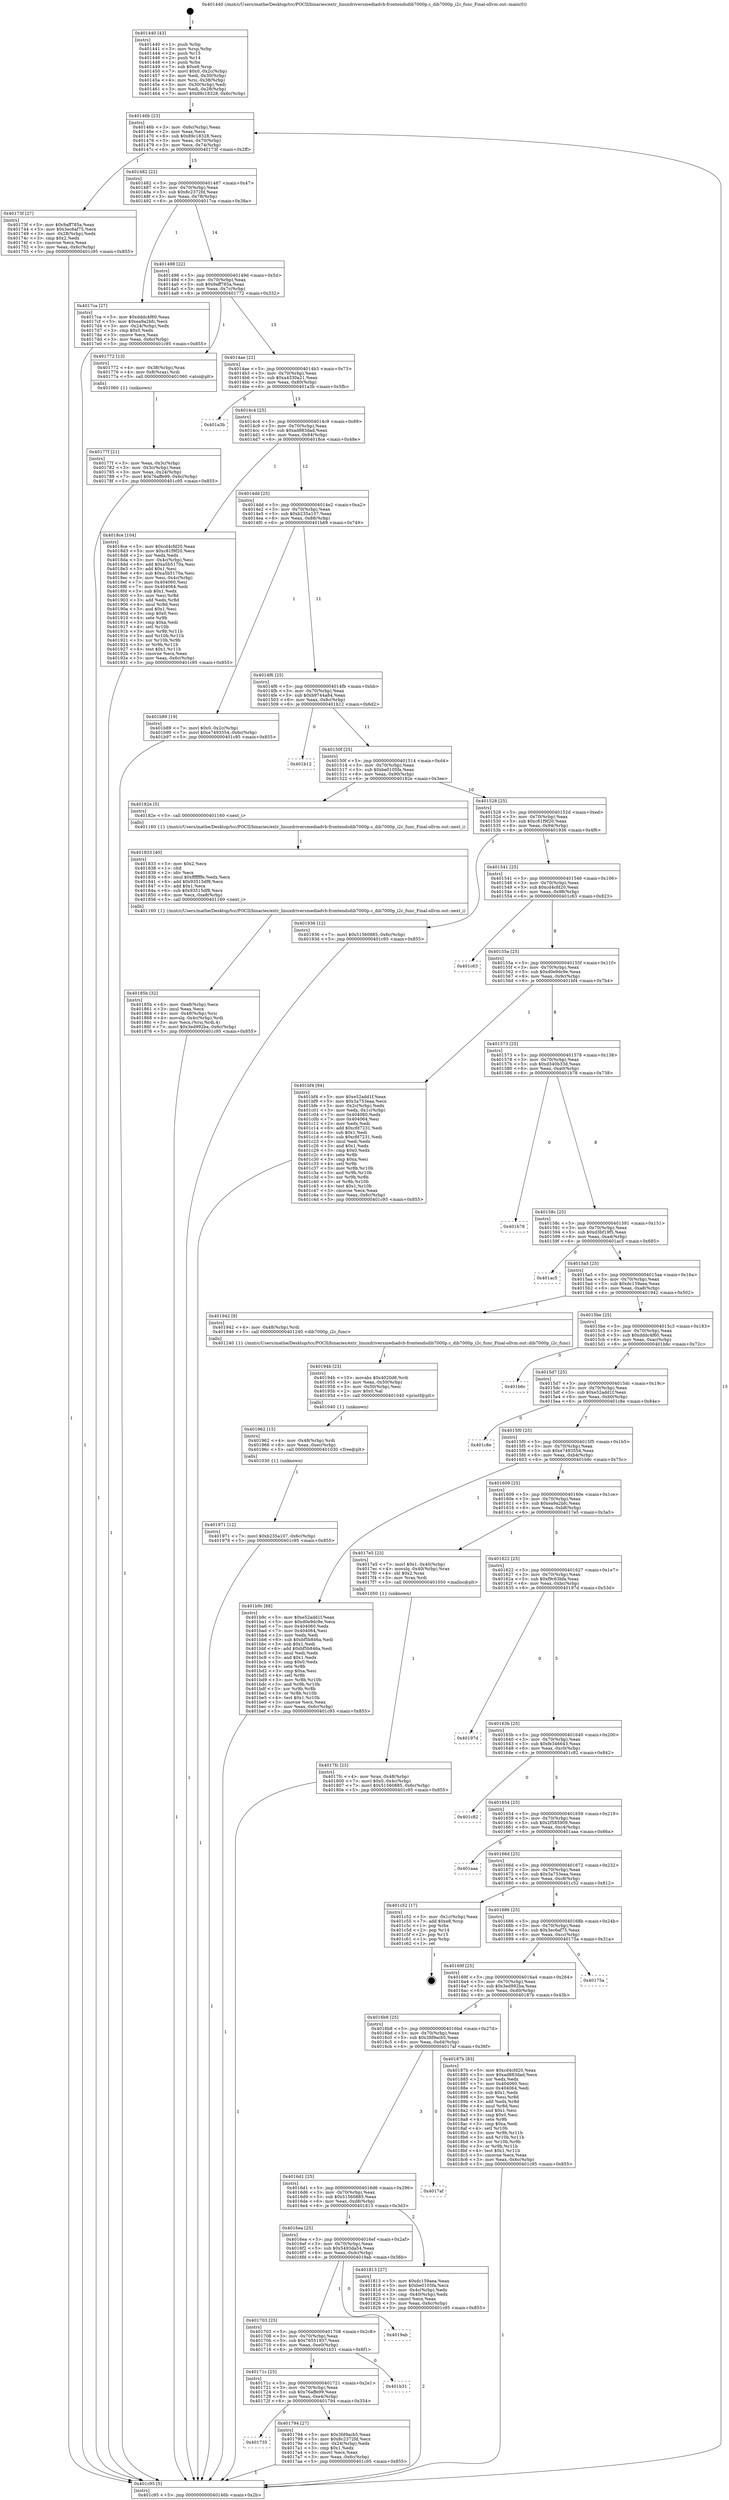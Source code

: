 digraph "0x401440" {
  label = "0x401440 (/mnt/c/Users/mathe/Desktop/tcc/POCII/binaries/extr_linuxdriversmediadvb-frontendsdib7000p.c_dib7000p_i2c_func_Final-ollvm.out::main(0))"
  labelloc = "t"
  node[shape=record]

  Entry [label="",width=0.3,height=0.3,shape=circle,fillcolor=black,style=filled]
  "0x40146b" [label="{
     0x40146b [23]\l
     | [instrs]\l
     &nbsp;&nbsp;0x40146b \<+3\>: mov -0x6c(%rbp),%eax\l
     &nbsp;&nbsp;0x40146e \<+2\>: mov %eax,%ecx\l
     &nbsp;&nbsp;0x401470 \<+6\>: sub $0x89c18328,%ecx\l
     &nbsp;&nbsp;0x401476 \<+3\>: mov %eax,-0x70(%rbp)\l
     &nbsp;&nbsp;0x401479 \<+3\>: mov %ecx,-0x74(%rbp)\l
     &nbsp;&nbsp;0x40147c \<+6\>: je 000000000040173f \<main+0x2ff\>\l
  }"]
  "0x40173f" [label="{
     0x40173f [27]\l
     | [instrs]\l
     &nbsp;&nbsp;0x40173f \<+5\>: mov $0x9aff785a,%eax\l
     &nbsp;&nbsp;0x401744 \<+5\>: mov $0x3ec6af75,%ecx\l
     &nbsp;&nbsp;0x401749 \<+3\>: mov -0x28(%rbp),%edx\l
     &nbsp;&nbsp;0x40174c \<+3\>: cmp $0x2,%edx\l
     &nbsp;&nbsp;0x40174f \<+3\>: cmovne %ecx,%eax\l
     &nbsp;&nbsp;0x401752 \<+3\>: mov %eax,-0x6c(%rbp)\l
     &nbsp;&nbsp;0x401755 \<+5\>: jmp 0000000000401c95 \<main+0x855\>\l
  }"]
  "0x401482" [label="{
     0x401482 [22]\l
     | [instrs]\l
     &nbsp;&nbsp;0x401482 \<+5\>: jmp 0000000000401487 \<main+0x47\>\l
     &nbsp;&nbsp;0x401487 \<+3\>: mov -0x70(%rbp),%eax\l
     &nbsp;&nbsp;0x40148a \<+5\>: sub $0x8c2372fd,%eax\l
     &nbsp;&nbsp;0x40148f \<+3\>: mov %eax,-0x78(%rbp)\l
     &nbsp;&nbsp;0x401492 \<+6\>: je 00000000004017ca \<main+0x38a\>\l
  }"]
  "0x401c95" [label="{
     0x401c95 [5]\l
     | [instrs]\l
     &nbsp;&nbsp;0x401c95 \<+5\>: jmp 000000000040146b \<main+0x2b\>\l
  }"]
  "0x401440" [label="{
     0x401440 [43]\l
     | [instrs]\l
     &nbsp;&nbsp;0x401440 \<+1\>: push %rbp\l
     &nbsp;&nbsp;0x401441 \<+3\>: mov %rsp,%rbp\l
     &nbsp;&nbsp;0x401444 \<+2\>: push %r15\l
     &nbsp;&nbsp;0x401446 \<+2\>: push %r14\l
     &nbsp;&nbsp;0x401448 \<+1\>: push %rbx\l
     &nbsp;&nbsp;0x401449 \<+7\>: sub $0xe8,%rsp\l
     &nbsp;&nbsp;0x401450 \<+7\>: movl $0x0,-0x2c(%rbp)\l
     &nbsp;&nbsp;0x401457 \<+3\>: mov %edi,-0x30(%rbp)\l
     &nbsp;&nbsp;0x40145a \<+4\>: mov %rsi,-0x38(%rbp)\l
     &nbsp;&nbsp;0x40145e \<+3\>: mov -0x30(%rbp),%edi\l
     &nbsp;&nbsp;0x401461 \<+3\>: mov %edi,-0x28(%rbp)\l
     &nbsp;&nbsp;0x401464 \<+7\>: movl $0x89c18328,-0x6c(%rbp)\l
  }"]
  Exit [label="",width=0.3,height=0.3,shape=circle,fillcolor=black,style=filled,peripheries=2]
  "0x4017ca" [label="{
     0x4017ca [27]\l
     | [instrs]\l
     &nbsp;&nbsp;0x4017ca \<+5\>: mov $0xdddc4f60,%eax\l
     &nbsp;&nbsp;0x4017cf \<+5\>: mov $0xea9a2bfc,%ecx\l
     &nbsp;&nbsp;0x4017d4 \<+3\>: mov -0x24(%rbp),%edx\l
     &nbsp;&nbsp;0x4017d7 \<+3\>: cmp $0x0,%edx\l
     &nbsp;&nbsp;0x4017da \<+3\>: cmove %ecx,%eax\l
     &nbsp;&nbsp;0x4017dd \<+3\>: mov %eax,-0x6c(%rbp)\l
     &nbsp;&nbsp;0x4017e0 \<+5\>: jmp 0000000000401c95 \<main+0x855\>\l
  }"]
  "0x401498" [label="{
     0x401498 [22]\l
     | [instrs]\l
     &nbsp;&nbsp;0x401498 \<+5\>: jmp 000000000040149d \<main+0x5d\>\l
     &nbsp;&nbsp;0x40149d \<+3\>: mov -0x70(%rbp),%eax\l
     &nbsp;&nbsp;0x4014a0 \<+5\>: sub $0x9aff785a,%eax\l
     &nbsp;&nbsp;0x4014a5 \<+3\>: mov %eax,-0x7c(%rbp)\l
     &nbsp;&nbsp;0x4014a8 \<+6\>: je 0000000000401772 \<main+0x332\>\l
  }"]
  "0x401971" [label="{
     0x401971 [12]\l
     | [instrs]\l
     &nbsp;&nbsp;0x401971 \<+7\>: movl $0xb235a107,-0x6c(%rbp)\l
     &nbsp;&nbsp;0x401978 \<+5\>: jmp 0000000000401c95 \<main+0x855\>\l
  }"]
  "0x401772" [label="{
     0x401772 [13]\l
     | [instrs]\l
     &nbsp;&nbsp;0x401772 \<+4\>: mov -0x38(%rbp),%rax\l
     &nbsp;&nbsp;0x401776 \<+4\>: mov 0x8(%rax),%rdi\l
     &nbsp;&nbsp;0x40177a \<+5\>: call 0000000000401060 \<atoi@plt\>\l
     | [calls]\l
     &nbsp;&nbsp;0x401060 \{1\} (unknown)\l
  }"]
  "0x4014ae" [label="{
     0x4014ae [22]\l
     | [instrs]\l
     &nbsp;&nbsp;0x4014ae \<+5\>: jmp 00000000004014b3 \<main+0x73\>\l
     &nbsp;&nbsp;0x4014b3 \<+3\>: mov -0x70(%rbp),%eax\l
     &nbsp;&nbsp;0x4014b6 \<+5\>: sub $0xa4330a21,%eax\l
     &nbsp;&nbsp;0x4014bb \<+3\>: mov %eax,-0x80(%rbp)\l
     &nbsp;&nbsp;0x4014be \<+6\>: je 0000000000401a3b \<main+0x5fb\>\l
  }"]
  "0x40177f" [label="{
     0x40177f [21]\l
     | [instrs]\l
     &nbsp;&nbsp;0x40177f \<+3\>: mov %eax,-0x3c(%rbp)\l
     &nbsp;&nbsp;0x401782 \<+3\>: mov -0x3c(%rbp),%eax\l
     &nbsp;&nbsp;0x401785 \<+3\>: mov %eax,-0x24(%rbp)\l
     &nbsp;&nbsp;0x401788 \<+7\>: movl $0x76affe99,-0x6c(%rbp)\l
     &nbsp;&nbsp;0x40178f \<+5\>: jmp 0000000000401c95 \<main+0x855\>\l
  }"]
  "0x401962" [label="{
     0x401962 [15]\l
     | [instrs]\l
     &nbsp;&nbsp;0x401962 \<+4\>: mov -0x48(%rbp),%rdi\l
     &nbsp;&nbsp;0x401966 \<+6\>: mov %eax,-0xec(%rbp)\l
     &nbsp;&nbsp;0x40196c \<+5\>: call 0000000000401030 \<free@plt\>\l
     | [calls]\l
     &nbsp;&nbsp;0x401030 \{1\} (unknown)\l
  }"]
  "0x401a3b" [label="{
     0x401a3b\l
  }", style=dashed]
  "0x4014c4" [label="{
     0x4014c4 [25]\l
     | [instrs]\l
     &nbsp;&nbsp;0x4014c4 \<+5\>: jmp 00000000004014c9 \<main+0x89\>\l
     &nbsp;&nbsp;0x4014c9 \<+3\>: mov -0x70(%rbp),%eax\l
     &nbsp;&nbsp;0x4014cc \<+5\>: sub $0xad883dad,%eax\l
     &nbsp;&nbsp;0x4014d1 \<+6\>: mov %eax,-0x84(%rbp)\l
     &nbsp;&nbsp;0x4014d7 \<+6\>: je 00000000004018ce \<main+0x48e\>\l
  }"]
  "0x40194b" [label="{
     0x40194b [23]\l
     | [instrs]\l
     &nbsp;&nbsp;0x40194b \<+10\>: movabs $0x4020d6,%rdi\l
     &nbsp;&nbsp;0x401955 \<+3\>: mov %eax,-0x50(%rbp)\l
     &nbsp;&nbsp;0x401958 \<+3\>: mov -0x50(%rbp),%esi\l
     &nbsp;&nbsp;0x40195b \<+2\>: mov $0x0,%al\l
     &nbsp;&nbsp;0x40195d \<+5\>: call 0000000000401040 \<printf@plt\>\l
     | [calls]\l
     &nbsp;&nbsp;0x401040 \{1\} (unknown)\l
  }"]
  "0x4018ce" [label="{
     0x4018ce [104]\l
     | [instrs]\l
     &nbsp;&nbsp;0x4018ce \<+5\>: mov $0xcd4cfd20,%eax\l
     &nbsp;&nbsp;0x4018d3 \<+5\>: mov $0xc81f9f20,%ecx\l
     &nbsp;&nbsp;0x4018d8 \<+2\>: xor %edx,%edx\l
     &nbsp;&nbsp;0x4018da \<+3\>: mov -0x4c(%rbp),%esi\l
     &nbsp;&nbsp;0x4018dd \<+6\>: add $0xa5b5170a,%esi\l
     &nbsp;&nbsp;0x4018e3 \<+3\>: add $0x1,%esi\l
     &nbsp;&nbsp;0x4018e6 \<+6\>: sub $0xa5b5170a,%esi\l
     &nbsp;&nbsp;0x4018ec \<+3\>: mov %esi,-0x4c(%rbp)\l
     &nbsp;&nbsp;0x4018ef \<+7\>: mov 0x404060,%esi\l
     &nbsp;&nbsp;0x4018f6 \<+7\>: mov 0x404064,%edi\l
     &nbsp;&nbsp;0x4018fd \<+3\>: sub $0x1,%edx\l
     &nbsp;&nbsp;0x401900 \<+3\>: mov %esi,%r8d\l
     &nbsp;&nbsp;0x401903 \<+3\>: add %edx,%r8d\l
     &nbsp;&nbsp;0x401906 \<+4\>: imul %r8d,%esi\l
     &nbsp;&nbsp;0x40190a \<+3\>: and $0x1,%esi\l
     &nbsp;&nbsp;0x40190d \<+3\>: cmp $0x0,%esi\l
     &nbsp;&nbsp;0x401910 \<+4\>: sete %r9b\l
     &nbsp;&nbsp;0x401914 \<+3\>: cmp $0xa,%edi\l
     &nbsp;&nbsp;0x401917 \<+4\>: setl %r10b\l
     &nbsp;&nbsp;0x40191b \<+3\>: mov %r9b,%r11b\l
     &nbsp;&nbsp;0x40191e \<+3\>: and %r10b,%r11b\l
     &nbsp;&nbsp;0x401921 \<+3\>: xor %r10b,%r9b\l
     &nbsp;&nbsp;0x401924 \<+3\>: or %r9b,%r11b\l
     &nbsp;&nbsp;0x401927 \<+4\>: test $0x1,%r11b\l
     &nbsp;&nbsp;0x40192b \<+3\>: cmovne %ecx,%eax\l
     &nbsp;&nbsp;0x40192e \<+3\>: mov %eax,-0x6c(%rbp)\l
     &nbsp;&nbsp;0x401931 \<+5\>: jmp 0000000000401c95 \<main+0x855\>\l
  }"]
  "0x4014dd" [label="{
     0x4014dd [25]\l
     | [instrs]\l
     &nbsp;&nbsp;0x4014dd \<+5\>: jmp 00000000004014e2 \<main+0xa2\>\l
     &nbsp;&nbsp;0x4014e2 \<+3\>: mov -0x70(%rbp),%eax\l
     &nbsp;&nbsp;0x4014e5 \<+5\>: sub $0xb235a107,%eax\l
     &nbsp;&nbsp;0x4014ea \<+6\>: mov %eax,-0x88(%rbp)\l
     &nbsp;&nbsp;0x4014f0 \<+6\>: je 0000000000401b89 \<main+0x749\>\l
  }"]
  "0x40185b" [label="{
     0x40185b [32]\l
     | [instrs]\l
     &nbsp;&nbsp;0x40185b \<+6\>: mov -0xe8(%rbp),%ecx\l
     &nbsp;&nbsp;0x401861 \<+3\>: imul %eax,%ecx\l
     &nbsp;&nbsp;0x401864 \<+4\>: mov -0x48(%rbp),%rsi\l
     &nbsp;&nbsp;0x401868 \<+4\>: movslq -0x4c(%rbp),%rdi\l
     &nbsp;&nbsp;0x40186c \<+3\>: mov %ecx,(%rsi,%rdi,4)\l
     &nbsp;&nbsp;0x40186f \<+7\>: movl $0x3ed992ba,-0x6c(%rbp)\l
     &nbsp;&nbsp;0x401876 \<+5\>: jmp 0000000000401c95 \<main+0x855\>\l
  }"]
  "0x401b89" [label="{
     0x401b89 [19]\l
     | [instrs]\l
     &nbsp;&nbsp;0x401b89 \<+7\>: movl $0x0,-0x2c(%rbp)\l
     &nbsp;&nbsp;0x401b90 \<+7\>: movl $0xe7493554,-0x6c(%rbp)\l
     &nbsp;&nbsp;0x401b97 \<+5\>: jmp 0000000000401c95 \<main+0x855\>\l
  }"]
  "0x4014f6" [label="{
     0x4014f6 [25]\l
     | [instrs]\l
     &nbsp;&nbsp;0x4014f6 \<+5\>: jmp 00000000004014fb \<main+0xbb\>\l
     &nbsp;&nbsp;0x4014fb \<+3\>: mov -0x70(%rbp),%eax\l
     &nbsp;&nbsp;0x4014fe \<+5\>: sub $0xb9744a84,%eax\l
     &nbsp;&nbsp;0x401503 \<+6\>: mov %eax,-0x8c(%rbp)\l
     &nbsp;&nbsp;0x401509 \<+6\>: je 0000000000401b12 \<main+0x6d2\>\l
  }"]
  "0x401833" [label="{
     0x401833 [40]\l
     | [instrs]\l
     &nbsp;&nbsp;0x401833 \<+5\>: mov $0x2,%ecx\l
     &nbsp;&nbsp;0x401838 \<+1\>: cltd\l
     &nbsp;&nbsp;0x401839 \<+2\>: idiv %ecx\l
     &nbsp;&nbsp;0x40183b \<+6\>: imul $0xfffffffe,%edx,%ecx\l
     &nbsp;&nbsp;0x401841 \<+6\>: add $0x93515df8,%ecx\l
     &nbsp;&nbsp;0x401847 \<+3\>: add $0x1,%ecx\l
     &nbsp;&nbsp;0x40184a \<+6\>: sub $0x93515df8,%ecx\l
     &nbsp;&nbsp;0x401850 \<+6\>: mov %ecx,-0xe8(%rbp)\l
     &nbsp;&nbsp;0x401856 \<+5\>: call 0000000000401160 \<next_i\>\l
     | [calls]\l
     &nbsp;&nbsp;0x401160 \{1\} (/mnt/c/Users/mathe/Desktop/tcc/POCII/binaries/extr_linuxdriversmediadvb-frontendsdib7000p.c_dib7000p_i2c_func_Final-ollvm.out::next_i)\l
  }"]
  "0x401b12" [label="{
     0x401b12\l
  }", style=dashed]
  "0x40150f" [label="{
     0x40150f [25]\l
     | [instrs]\l
     &nbsp;&nbsp;0x40150f \<+5\>: jmp 0000000000401514 \<main+0xd4\>\l
     &nbsp;&nbsp;0x401514 \<+3\>: mov -0x70(%rbp),%eax\l
     &nbsp;&nbsp;0x401517 \<+5\>: sub $0xbe0105fa,%eax\l
     &nbsp;&nbsp;0x40151c \<+6\>: mov %eax,-0x90(%rbp)\l
     &nbsp;&nbsp;0x401522 \<+6\>: je 000000000040182e \<main+0x3ee\>\l
  }"]
  "0x4017fc" [label="{
     0x4017fc [23]\l
     | [instrs]\l
     &nbsp;&nbsp;0x4017fc \<+4\>: mov %rax,-0x48(%rbp)\l
     &nbsp;&nbsp;0x401800 \<+7\>: movl $0x0,-0x4c(%rbp)\l
     &nbsp;&nbsp;0x401807 \<+7\>: movl $0x51560885,-0x6c(%rbp)\l
     &nbsp;&nbsp;0x40180e \<+5\>: jmp 0000000000401c95 \<main+0x855\>\l
  }"]
  "0x40182e" [label="{
     0x40182e [5]\l
     | [instrs]\l
     &nbsp;&nbsp;0x40182e \<+5\>: call 0000000000401160 \<next_i\>\l
     | [calls]\l
     &nbsp;&nbsp;0x401160 \{1\} (/mnt/c/Users/mathe/Desktop/tcc/POCII/binaries/extr_linuxdriversmediadvb-frontendsdib7000p.c_dib7000p_i2c_func_Final-ollvm.out::next_i)\l
  }"]
  "0x401528" [label="{
     0x401528 [25]\l
     | [instrs]\l
     &nbsp;&nbsp;0x401528 \<+5\>: jmp 000000000040152d \<main+0xed\>\l
     &nbsp;&nbsp;0x40152d \<+3\>: mov -0x70(%rbp),%eax\l
     &nbsp;&nbsp;0x401530 \<+5\>: sub $0xc81f9f20,%eax\l
     &nbsp;&nbsp;0x401535 \<+6\>: mov %eax,-0x94(%rbp)\l
     &nbsp;&nbsp;0x40153b \<+6\>: je 0000000000401936 \<main+0x4f6\>\l
  }"]
  "0x401735" [label="{
     0x401735\l
  }", style=dashed]
  "0x401936" [label="{
     0x401936 [12]\l
     | [instrs]\l
     &nbsp;&nbsp;0x401936 \<+7\>: movl $0x51560885,-0x6c(%rbp)\l
     &nbsp;&nbsp;0x40193d \<+5\>: jmp 0000000000401c95 \<main+0x855\>\l
  }"]
  "0x401541" [label="{
     0x401541 [25]\l
     | [instrs]\l
     &nbsp;&nbsp;0x401541 \<+5\>: jmp 0000000000401546 \<main+0x106\>\l
     &nbsp;&nbsp;0x401546 \<+3\>: mov -0x70(%rbp),%eax\l
     &nbsp;&nbsp;0x401549 \<+5\>: sub $0xcd4cfd20,%eax\l
     &nbsp;&nbsp;0x40154e \<+6\>: mov %eax,-0x98(%rbp)\l
     &nbsp;&nbsp;0x401554 \<+6\>: je 0000000000401c63 \<main+0x823\>\l
  }"]
  "0x401794" [label="{
     0x401794 [27]\l
     | [instrs]\l
     &nbsp;&nbsp;0x401794 \<+5\>: mov $0x3fd9acb5,%eax\l
     &nbsp;&nbsp;0x401799 \<+5\>: mov $0x8c2372fd,%ecx\l
     &nbsp;&nbsp;0x40179e \<+3\>: mov -0x24(%rbp),%edx\l
     &nbsp;&nbsp;0x4017a1 \<+3\>: cmp $0x1,%edx\l
     &nbsp;&nbsp;0x4017a4 \<+3\>: cmovl %ecx,%eax\l
     &nbsp;&nbsp;0x4017a7 \<+3\>: mov %eax,-0x6c(%rbp)\l
     &nbsp;&nbsp;0x4017aa \<+5\>: jmp 0000000000401c95 \<main+0x855\>\l
  }"]
  "0x401c63" [label="{
     0x401c63\l
  }", style=dashed]
  "0x40155a" [label="{
     0x40155a [25]\l
     | [instrs]\l
     &nbsp;&nbsp;0x40155a \<+5\>: jmp 000000000040155f \<main+0x11f\>\l
     &nbsp;&nbsp;0x40155f \<+3\>: mov -0x70(%rbp),%eax\l
     &nbsp;&nbsp;0x401562 \<+5\>: sub $0xd0e9dc9e,%eax\l
     &nbsp;&nbsp;0x401567 \<+6\>: mov %eax,-0x9c(%rbp)\l
     &nbsp;&nbsp;0x40156d \<+6\>: je 0000000000401bf4 \<main+0x7b4\>\l
  }"]
  "0x40171c" [label="{
     0x40171c [25]\l
     | [instrs]\l
     &nbsp;&nbsp;0x40171c \<+5\>: jmp 0000000000401721 \<main+0x2e1\>\l
     &nbsp;&nbsp;0x401721 \<+3\>: mov -0x70(%rbp),%eax\l
     &nbsp;&nbsp;0x401724 \<+5\>: sub $0x76affe99,%eax\l
     &nbsp;&nbsp;0x401729 \<+6\>: mov %eax,-0xe4(%rbp)\l
     &nbsp;&nbsp;0x40172f \<+6\>: je 0000000000401794 \<main+0x354\>\l
  }"]
  "0x401bf4" [label="{
     0x401bf4 [94]\l
     | [instrs]\l
     &nbsp;&nbsp;0x401bf4 \<+5\>: mov $0xe52add1f,%eax\l
     &nbsp;&nbsp;0x401bf9 \<+5\>: mov $0x3a753eaa,%ecx\l
     &nbsp;&nbsp;0x401bfe \<+3\>: mov -0x2c(%rbp),%edx\l
     &nbsp;&nbsp;0x401c01 \<+3\>: mov %edx,-0x1c(%rbp)\l
     &nbsp;&nbsp;0x401c04 \<+7\>: mov 0x404060,%edx\l
     &nbsp;&nbsp;0x401c0b \<+7\>: mov 0x404064,%esi\l
     &nbsp;&nbsp;0x401c12 \<+2\>: mov %edx,%edi\l
     &nbsp;&nbsp;0x401c14 \<+6\>: add $0xcfd7231,%edi\l
     &nbsp;&nbsp;0x401c1a \<+3\>: sub $0x1,%edi\l
     &nbsp;&nbsp;0x401c1d \<+6\>: sub $0xcfd7231,%edi\l
     &nbsp;&nbsp;0x401c23 \<+3\>: imul %edi,%edx\l
     &nbsp;&nbsp;0x401c26 \<+3\>: and $0x1,%edx\l
     &nbsp;&nbsp;0x401c29 \<+3\>: cmp $0x0,%edx\l
     &nbsp;&nbsp;0x401c2c \<+4\>: sete %r8b\l
     &nbsp;&nbsp;0x401c30 \<+3\>: cmp $0xa,%esi\l
     &nbsp;&nbsp;0x401c33 \<+4\>: setl %r9b\l
     &nbsp;&nbsp;0x401c37 \<+3\>: mov %r8b,%r10b\l
     &nbsp;&nbsp;0x401c3a \<+3\>: and %r9b,%r10b\l
     &nbsp;&nbsp;0x401c3d \<+3\>: xor %r9b,%r8b\l
     &nbsp;&nbsp;0x401c40 \<+3\>: or %r8b,%r10b\l
     &nbsp;&nbsp;0x401c43 \<+4\>: test $0x1,%r10b\l
     &nbsp;&nbsp;0x401c47 \<+3\>: cmovne %ecx,%eax\l
     &nbsp;&nbsp;0x401c4a \<+3\>: mov %eax,-0x6c(%rbp)\l
     &nbsp;&nbsp;0x401c4d \<+5\>: jmp 0000000000401c95 \<main+0x855\>\l
  }"]
  "0x401573" [label="{
     0x401573 [25]\l
     | [instrs]\l
     &nbsp;&nbsp;0x401573 \<+5\>: jmp 0000000000401578 \<main+0x138\>\l
     &nbsp;&nbsp;0x401578 \<+3\>: mov -0x70(%rbp),%eax\l
     &nbsp;&nbsp;0x40157b \<+5\>: sub $0xd340b33d,%eax\l
     &nbsp;&nbsp;0x401580 \<+6\>: mov %eax,-0xa0(%rbp)\l
     &nbsp;&nbsp;0x401586 \<+6\>: je 0000000000401b78 \<main+0x738\>\l
  }"]
  "0x401b31" [label="{
     0x401b31\l
  }", style=dashed]
  "0x401b78" [label="{
     0x401b78\l
  }", style=dashed]
  "0x40158c" [label="{
     0x40158c [25]\l
     | [instrs]\l
     &nbsp;&nbsp;0x40158c \<+5\>: jmp 0000000000401591 \<main+0x151\>\l
     &nbsp;&nbsp;0x401591 \<+3\>: mov -0x70(%rbp),%eax\l
     &nbsp;&nbsp;0x401594 \<+5\>: sub $0xd3bf19f5,%eax\l
     &nbsp;&nbsp;0x401599 \<+6\>: mov %eax,-0xa4(%rbp)\l
     &nbsp;&nbsp;0x40159f \<+6\>: je 0000000000401ac5 \<main+0x685\>\l
  }"]
  "0x401703" [label="{
     0x401703 [25]\l
     | [instrs]\l
     &nbsp;&nbsp;0x401703 \<+5\>: jmp 0000000000401708 \<main+0x2c8\>\l
     &nbsp;&nbsp;0x401708 \<+3\>: mov -0x70(%rbp),%eax\l
     &nbsp;&nbsp;0x40170b \<+5\>: sub $0x76551937,%eax\l
     &nbsp;&nbsp;0x401710 \<+6\>: mov %eax,-0xe0(%rbp)\l
     &nbsp;&nbsp;0x401716 \<+6\>: je 0000000000401b31 \<main+0x6f1\>\l
  }"]
  "0x401ac5" [label="{
     0x401ac5\l
  }", style=dashed]
  "0x4015a5" [label="{
     0x4015a5 [25]\l
     | [instrs]\l
     &nbsp;&nbsp;0x4015a5 \<+5\>: jmp 00000000004015aa \<main+0x16a\>\l
     &nbsp;&nbsp;0x4015aa \<+3\>: mov -0x70(%rbp),%eax\l
     &nbsp;&nbsp;0x4015ad \<+5\>: sub $0xdc159aea,%eax\l
     &nbsp;&nbsp;0x4015b2 \<+6\>: mov %eax,-0xa8(%rbp)\l
     &nbsp;&nbsp;0x4015b8 \<+6\>: je 0000000000401942 \<main+0x502\>\l
  }"]
  "0x4019ab" [label="{
     0x4019ab\l
  }", style=dashed]
  "0x401942" [label="{
     0x401942 [9]\l
     | [instrs]\l
     &nbsp;&nbsp;0x401942 \<+4\>: mov -0x48(%rbp),%rdi\l
     &nbsp;&nbsp;0x401946 \<+5\>: call 0000000000401240 \<dib7000p_i2c_func\>\l
     | [calls]\l
     &nbsp;&nbsp;0x401240 \{1\} (/mnt/c/Users/mathe/Desktop/tcc/POCII/binaries/extr_linuxdriversmediadvb-frontendsdib7000p.c_dib7000p_i2c_func_Final-ollvm.out::dib7000p_i2c_func)\l
  }"]
  "0x4015be" [label="{
     0x4015be [25]\l
     | [instrs]\l
     &nbsp;&nbsp;0x4015be \<+5\>: jmp 00000000004015c3 \<main+0x183\>\l
     &nbsp;&nbsp;0x4015c3 \<+3\>: mov -0x70(%rbp),%eax\l
     &nbsp;&nbsp;0x4015c6 \<+5\>: sub $0xdddc4f60,%eax\l
     &nbsp;&nbsp;0x4015cb \<+6\>: mov %eax,-0xac(%rbp)\l
     &nbsp;&nbsp;0x4015d1 \<+6\>: je 0000000000401b6c \<main+0x72c\>\l
  }"]
  "0x4016ea" [label="{
     0x4016ea [25]\l
     | [instrs]\l
     &nbsp;&nbsp;0x4016ea \<+5\>: jmp 00000000004016ef \<main+0x2af\>\l
     &nbsp;&nbsp;0x4016ef \<+3\>: mov -0x70(%rbp),%eax\l
     &nbsp;&nbsp;0x4016f2 \<+5\>: sub $0x5493da54,%eax\l
     &nbsp;&nbsp;0x4016f7 \<+6\>: mov %eax,-0xdc(%rbp)\l
     &nbsp;&nbsp;0x4016fd \<+6\>: je 00000000004019ab \<main+0x56b\>\l
  }"]
  "0x401b6c" [label="{
     0x401b6c\l
  }", style=dashed]
  "0x4015d7" [label="{
     0x4015d7 [25]\l
     | [instrs]\l
     &nbsp;&nbsp;0x4015d7 \<+5\>: jmp 00000000004015dc \<main+0x19c\>\l
     &nbsp;&nbsp;0x4015dc \<+3\>: mov -0x70(%rbp),%eax\l
     &nbsp;&nbsp;0x4015df \<+5\>: sub $0xe52add1f,%eax\l
     &nbsp;&nbsp;0x4015e4 \<+6\>: mov %eax,-0xb0(%rbp)\l
     &nbsp;&nbsp;0x4015ea \<+6\>: je 0000000000401c8e \<main+0x84e\>\l
  }"]
  "0x401813" [label="{
     0x401813 [27]\l
     | [instrs]\l
     &nbsp;&nbsp;0x401813 \<+5\>: mov $0xdc159aea,%eax\l
     &nbsp;&nbsp;0x401818 \<+5\>: mov $0xbe0105fa,%ecx\l
     &nbsp;&nbsp;0x40181d \<+3\>: mov -0x4c(%rbp),%edx\l
     &nbsp;&nbsp;0x401820 \<+3\>: cmp -0x40(%rbp),%edx\l
     &nbsp;&nbsp;0x401823 \<+3\>: cmovl %ecx,%eax\l
     &nbsp;&nbsp;0x401826 \<+3\>: mov %eax,-0x6c(%rbp)\l
     &nbsp;&nbsp;0x401829 \<+5\>: jmp 0000000000401c95 \<main+0x855\>\l
  }"]
  "0x401c8e" [label="{
     0x401c8e\l
  }", style=dashed]
  "0x4015f0" [label="{
     0x4015f0 [25]\l
     | [instrs]\l
     &nbsp;&nbsp;0x4015f0 \<+5\>: jmp 00000000004015f5 \<main+0x1b5\>\l
     &nbsp;&nbsp;0x4015f5 \<+3\>: mov -0x70(%rbp),%eax\l
     &nbsp;&nbsp;0x4015f8 \<+5\>: sub $0xe7493554,%eax\l
     &nbsp;&nbsp;0x4015fd \<+6\>: mov %eax,-0xb4(%rbp)\l
     &nbsp;&nbsp;0x401603 \<+6\>: je 0000000000401b9c \<main+0x75c\>\l
  }"]
  "0x4016d1" [label="{
     0x4016d1 [25]\l
     | [instrs]\l
     &nbsp;&nbsp;0x4016d1 \<+5\>: jmp 00000000004016d6 \<main+0x296\>\l
     &nbsp;&nbsp;0x4016d6 \<+3\>: mov -0x70(%rbp),%eax\l
     &nbsp;&nbsp;0x4016d9 \<+5\>: sub $0x51560885,%eax\l
     &nbsp;&nbsp;0x4016de \<+6\>: mov %eax,-0xd8(%rbp)\l
     &nbsp;&nbsp;0x4016e4 \<+6\>: je 0000000000401813 \<main+0x3d3\>\l
  }"]
  "0x401b9c" [label="{
     0x401b9c [88]\l
     | [instrs]\l
     &nbsp;&nbsp;0x401b9c \<+5\>: mov $0xe52add1f,%eax\l
     &nbsp;&nbsp;0x401ba1 \<+5\>: mov $0xd0e9dc9e,%ecx\l
     &nbsp;&nbsp;0x401ba6 \<+7\>: mov 0x404060,%edx\l
     &nbsp;&nbsp;0x401bad \<+7\>: mov 0x404064,%esi\l
     &nbsp;&nbsp;0x401bb4 \<+2\>: mov %edx,%edi\l
     &nbsp;&nbsp;0x401bb6 \<+6\>: sub $0xbf5b846a,%edi\l
     &nbsp;&nbsp;0x401bbc \<+3\>: sub $0x1,%edi\l
     &nbsp;&nbsp;0x401bbf \<+6\>: add $0xbf5b846a,%edi\l
     &nbsp;&nbsp;0x401bc5 \<+3\>: imul %edi,%edx\l
     &nbsp;&nbsp;0x401bc8 \<+3\>: and $0x1,%edx\l
     &nbsp;&nbsp;0x401bcb \<+3\>: cmp $0x0,%edx\l
     &nbsp;&nbsp;0x401bce \<+4\>: sete %r8b\l
     &nbsp;&nbsp;0x401bd2 \<+3\>: cmp $0xa,%esi\l
     &nbsp;&nbsp;0x401bd5 \<+4\>: setl %r9b\l
     &nbsp;&nbsp;0x401bd9 \<+3\>: mov %r8b,%r10b\l
     &nbsp;&nbsp;0x401bdc \<+3\>: and %r9b,%r10b\l
     &nbsp;&nbsp;0x401bdf \<+3\>: xor %r9b,%r8b\l
     &nbsp;&nbsp;0x401be2 \<+3\>: or %r8b,%r10b\l
     &nbsp;&nbsp;0x401be5 \<+4\>: test $0x1,%r10b\l
     &nbsp;&nbsp;0x401be9 \<+3\>: cmovne %ecx,%eax\l
     &nbsp;&nbsp;0x401bec \<+3\>: mov %eax,-0x6c(%rbp)\l
     &nbsp;&nbsp;0x401bef \<+5\>: jmp 0000000000401c95 \<main+0x855\>\l
  }"]
  "0x401609" [label="{
     0x401609 [25]\l
     | [instrs]\l
     &nbsp;&nbsp;0x401609 \<+5\>: jmp 000000000040160e \<main+0x1ce\>\l
     &nbsp;&nbsp;0x40160e \<+3\>: mov -0x70(%rbp),%eax\l
     &nbsp;&nbsp;0x401611 \<+5\>: sub $0xea9a2bfc,%eax\l
     &nbsp;&nbsp;0x401616 \<+6\>: mov %eax,-0xb8(%rbp)\l
     &nbsp;&nbsp;0x40161c \<+6\>: je 00000000004017e5 \<main+0x3a5\>\l
  }"]
  "0x4017af" [label="{
     0x4017af\l
  }", style=dashed]
  "0x4017e5" [label="{
     0x4017e5 [23]\l
     | [instrs]\l
     &nbsp;&nbsp;0x4017e5 \<+7\>: movl $0x1,-0x40(%rbp)\l
     &nbsp;&nbsp;0x4017ec \<+4\>: movslq -0x40(%rbp),%rax\l
     &nbsp;&nbsp;0x4017f0 \<+4\>: shl $0x2,%rax\l
     &nbsp;&nbsp;0x4017f4 \<+3\>: mov %rax,%rdi\l
     &nbsp;&nbsp;0x4017f7 \<+5\>: call 0000000000401050 \<malloc@plt\>\l
     | [calls]\l
     &nbsp;&nbsp;0x401050 \{1\} (unknown)\l
  }"]
  "0x401622" [label="{
     0x401622 [25]\l
     | [instrs]\l
     &nbsp;&nbsp;0x401622 \<+5\>: jmp 0000000000401627 \<main+0x1e7\>\l
     &nbsp;&nbsp;0x401627 \<+3\>: mov -0x70(%rbp),%eax\l
     &nbsp;&nbsp;0x40162a \<+5\>: sub $0xf9c63bfa,%eax\l
     &nbsp;&nbsp;0x40162f \<+6\>: mov %eax,-0xbc(%rbp)\l
     &nbsp;&nbsp;0x401635 \<+6\>: je 000000000040197d \<main+0x53d\>\l
  }"]
  "0x4016b8" [label="{
     0x4016b8 [25]\l
     | [instrs]\l
     &nbsp;&nbsp;0x4016b8 \<+5\>: jmp 00000000004016bd \<main+0x27d\>\l
     &nbsp;&nbsp;0x4016bd \<+3\>: mov -0x70(%rbp),%eax\l
     &nbsp;&nbsp;0x4016c0 \<+5\>: sub $0x3fd9acb5,%eax\l
     &nbsp;&nbsp;0x4016c5 \<+6\>: mov %eax,-0xd4(%rbp)\l
     &nbsp;&nbsp;0x4016cb \<+6\>: je 00000000004017af \<main+0x36f\>\l
  }"]
  "0x40197d" [label="{
     0x40197d\l
  }", style=dashed]
  "0x40163b" [label="{
     0x40163b [25]\l
     | [instrs]\l
     &nbsp;&nbsp;0x40163b \<+5\>: jmp 0000000000401640 \<main+0x200\>\l
     &nbsp;&nbsp;0x401640 \<+3\>: mov -0x70(%rbp),%eax\l
     &nbsp;&nbsp;0x401643 \<+5\>: sub $0xfe346643,%eax\l
     &nbsp;&nbsp;0x401648 \<+6\>: mov %eax,-0xc0(%rbp)\l
     &nbsp;&nbsp;0x40164e \<+6\>: je 0000000000401c82 \<main+0x842\>\l
  }"]
  "0x40187b" [label="{
     0x40187b [83]\l
     | [instrs]\l
     &nbsp;&nbsp;0x40187b \<+5\>: mov $0xcd4cfd20,%eax\l
     &nbsp;&nbsp;0x401880 \<+5\>: mov $0xad883dad,%ecx\l
     &nbsp;&nbsp;0x401885 \<+2\>: xor %edx,%edx\l
     &nbsp;&nbsp;0x401887 \<+7\>: mov 0x404060,%esi\l
     &nbsp;&nbsp;0x40188e \<+7\>: mov 0x404064,%edi\l
     &nbsp;&nbsp;0x401895 \<+3\>: sub $0x1,%edx\l
     &nbsp;&nbsp;0x401898 \<+3\>: mov %esi,%r8d\l
     &nbsp;&nbsp;0x40189b \<+3\>: add %edx,%r8d\l
     &nbsp;&nbsp;0x40189e \<+4\>: imul %r8d,%esi\l
     &nbsp;&nbsp;0x4018a2 \<+3\>: and $0x1,%esi\l
     &nbsp;&nbsp;0x4018a5 \<+3\>: cmp $0x0,%esi\l
     &nbsp;&nbsp;0x4018a8 \<+4\>: sete %r9b\l
     &nbsp;&nbsp;0x4018ac \<+3\>: cmp $0xa,%edi\l
     &nbsp;&nbsp;0x4018af \<+4\>: setl %r10b\l
     &nbsp;&nbsp;0x4018b3 \<+3\>: mov %r9b,%r11b\l
     &nbsp;&nbsp;0x4018b6 \<+3\>: and %r10b,%r11b\l
     &nbsp;&nbsp;0x4018b9 \<+3\>: xor %r10b,%r9b\l
     &nbsp;&nbsp;0x4018bc \<+3\>: or %r9b,%r11b\l
     &nbsp;&nbsp;0x4018bf \<+4\>: test $0x1,%r11b\l
     &nbsp;&nbsp;0x4018c3 \<+3\>: cmovne %ecx,%eax\l
     &nbsp;&nbsp;0x4018c6 \<+3\>: mov %eax,-0x6c(%rbp)\l
     &nbsp;&nbsp;0x4018c9 \<+5\>: jmp 0000000000401c95 \<main+0x855\>\l
  }"]
  "0x401c82" [label="{
     0x401c82\l
  }", style=dashed]
  "0x401654" [label="{
     0x401654 [25]\l
     | [instrs]\l
     &nbsp;&nbsp;0x401654 \<+5\>: jmp 0000000000401659 \<main+0x219\>\l
     &nbsp;&nbsp;0x401659 \<+3\>: mov -0x70(%rbp),%eax\l
     &nbsp;&nbsp;0x40165c \<+5\>: sub $0x2f585909,%eax\l
     &nbsp;&nbsp;0x401661 \<+6\>: mov %eax,-0xc4(%rbp)\l
     &nbsp;&nbsp;0x401667 \<+6\>: je 0000000000401aaa \<main+0x66a\>\l
  }"]
  "0x40169f" [label="{
     0x40169f [25]\l
     | [instrs]\l
     &nbsp;&nbsp;0x40169f \<+5\>: jmp 00000000004016a4 \<main+0x264\>\l
     &nbsp;&nbsp;0x4016a4 \<+3\>: mov -0x70(%rbp),%eax\l
     &nbsp;&nbsp;0x4016a7 \<+5\>: sub $0x3ed992ba,%eax\l
     &nbsp;&nbsp;0x4016ac \<+6\>: mov %eax,-0xd0(%rbp)\l
     &nbsp;&nbsp;0x4016b2 \<+6\>: je 000000000040187b \<main+0x43b\>\l
  }"]
  "0x401aaa" [label="{
     0x401aaa\l
  }", style=dashed]
  "0x40166d" [label="{
     0x40166d [25]\l
     | [instrs]\l
     &nbsp;&nbsp;0x40166d \<+5\>: jmp 0000000000401672 \<main+0x232\>\l
     &nbsp;&nbsp;0x401672 \<+3\>: mov -0x70(%rbp),%eax\l
     &nbsp;&nbsp;0x401675 \<+5\>: sub $0x3a753eaa,%eax\l
     &nbsp;&nbsp;0x40167a \<+6\>: mov %eax,-0xc8(%rbp)\l
     &nbsp;&nbsp;0x401680 \<+6\>: je 0000000000401c52 \<main+0x812\>\l
  }"]
  "0x40175a" [label="{
     0x40175a\l
  }", style=dashed]
  "0x401c52" [label="{
     0x401c52 [17]\l
     | [instrs]\l
     &nbsp;&nbsp;0x401c52 \<+3\>: mov -0x1c(%rbp),%eax\l
     &nbsp;&nbsp;0x401c55 \<+7\>: add $0xe8,%rsp\l
     &nbsp;&nbsp;0x401c5c \<+1\>: pop %rbx\l
     &nbsp;&nbsp;0x401c5d \<+2\>: pop %r14\l
     &nbsp;&nbsp;0x401c5f \<+2\>: pop %r15\l
     &nbsp;&nbsp;0x401c61 \<+1\>: pop %rbp\l
     &nbsp;&nbsp;0x401c62 \<+1\>: ret\l
  }"]
  "0x401686" [label="{
     0x401686 [25]\l
     | [instrs]\l
     &nbsp;&nbsp;0x401686 \<+5\>: jmp 000000000040168b \<main+0x24b\>\l
     &nbsp;&nbsp;0x40168b \<+3\>: mov -0x70(%rbp),%eax\l
     &nbsp;&nbsp;0x40168e \<+5\>: sub $0x3ec6af75,%eax\l
     &nbsp;&nbsp;0x401693 \<+6\>: mov %eax,-0xcc(%rbp)\l
     &nbsp;&nbsp;0x401699 \<+6\>: je 000000000040175a \<main+0x31a\>\l
  }"]
  Entry -> "0x401440" [label=" 1"]
  "0x40146b" -> "0x40173f" [label=" 1"]
  "0x40146b" -> "0x401482" [label=" 15"]
  "0x40173f" -> "0x401c95" [label=" 1"]
  "0x401440" -> "0x40146b" [label=" 1"]
  "0x401c95" -> "0x40146b" [label=" 15"]
  "0x401c52" -> Exit [label=" 1"]
  "0x401482" -> "0x4017ca" [label=" 1"]
  "0x401482" -> "0x401498" [label=" 14"]
  "0x401bf4" -> "0x401c95" [label=" 1"]
  "0x401498" -> "0x401772" [label=" 1"]
  "0x401498" -> "0x4014ae" [label=" 13"]
  "0x401772" -> "0x40177f" [label=" 1"]
  "0x40177f" -> "0x401c95" [label=" 1"]
  "0x401b9c" -> "0x401c95" [label=" 1"]
  "0x4014ae" -> "0x401a3b" [label=" 0"]
  "0x4014ae" -> "0x4014c4" [label=" 13"]
  "0x401b89" -> "0x401c95" [label=" 1"]
  "0x4014c4" -> "0x4018ce" [label=" 1"]
  "0x4014c4" -> "0x4014dd" [label=" 12"]
  "0x401971" -> "0x401c95" [label=" 1"]
  "0x4014dd" -> "0x401b89" [label=" 1"]
  "0x4014dd" -> "0x4014f6" [label=" 11"]
  "0x401962" -> "0x401971" [label=" 1"]
  "0x4014f6" -> "0x401b12" [label=" 0"]
  "0x4014f6" -> "0x40150f" [label=" 11"]
  "0x40194b" -> "0x401962" [label=" 1"]
  "0x40150f" -> "0x40182e" [label=" 1"]
  "0x40150f" -> "0x401528" [label=" 10"]
  "0x401942" -> "0x40194b" [label=" 1"]
  "0x401528" -> "0x401936" [label=" 1"]
  "0x401528" -> "0x401541" [label=" 9"]
  "0x401936" -> "0x401c95" [label=" 1"]
  "0x401541" -> "0x401c63" [label=" 0"]
  "0x401541" -> "0x40155a" [label=" 9"]
  "0x4018ce" -> "0x401c95" [label=" 1"]
  "0x40155a" -> "0x401bf4" [label=" 1"]
  "0x40155a" -> "0x401573" [label=" 8"]
  "0x40185b" -> "0x401c95" [label=" 1"]
  "0x401573" -> "0x401b78" [label=" 0"]
  "0x401573" -> "0x40158c" [label=" 8"]
  "0x401833" -> "0x40185b" [label=" 1"]
  "0x40158c" -> "0x401ac5" [label=" 0"]
  "0x40158c" -> "0x4015a5" [label=" 8"]
  "0x401813" -> "0x401c95" [label=" 2"]
  "0x4015a5" -> "0x401942" [label=" 1"]
  "0x4015a5" -> "0x4015be" [label=" 7"]
  "0x4017fc" -> "0x401c95" [label=" 1"]
  "0x4015be" -> "0x401b6c" [label=" 0"]
  "0x4015be" -> "0x4015d7" [label=" 7"]
  "0x4017ca" -> "0x401c95" [label=" 1"]
  "0x4015d7" -> "0x401c8e" [label=" 0"]
  "0x4015d7" -> "0x4015f0" [label=" 7"]
  "0x401794" -> "0x401c95" [label=" 1"]
  "0x4015f0" -> "0x401b9c" [label=" 1"]
  "0x4015f0" -> "0x401609" [label=" 6"]
  "0x40171c" -> "0x401794" [label=" 1"]
  "0x401609" -> "0x4017e5" [label=" 1"]
  "0x401609" -> "0x401622" [label=" 5"]
  "0x40187b" -> "0x401c95" [label=" 1"]
  "0x401622" -> "0x40197d" [label=" 0"]
  "0x401622" -> "0x40163b" [label=" 5"]
  "0x401703" -> "0x401b31" [label=" 0"]
  "0x40163b" -> "0x401c82" [label=" 0"]
  "0x40163b" -> "0x401654" [label=" 5"]
  "0x40182e" -> "0x401833" [label=" 1"]
  "0x401654" -> "0x401aaa" [label=" 0"]
  "0x401654" -> "0x40166d" [label=" 5"]
  "0x4016ea" -> "0x4019ab" [label=" 0"]
  "0x40166d" -> "0x401c52" [label=" 1"]
  "0x40166d" -> "0x401686" [label=" 4"]
  "0x4017e5" -> "0x4017fc" [label=" 1"]
  "0x401686" -> "0x40175a" [label=" 0"]
  "0x401686" -> "0x40169f" [label=" 4"]
  "0x4016ea" -> "0x401703" [label=" 1"]
  "0x40169f" -> "0x40187b" [label=" 1"]
  "0x40169f" -> "0x4016b8" [label=" 3"]
  "0x401703" -> "0x40171c" [label=" 1"]
  "0x4016b8" -> "0x4017af" [label=" 0"]
  "0x4016b8" -> "0x4016d1" [label=" 3"]
  "0x40171c" -> "0x401735" [label=" 0"]
  "0x4016d1" -> "0x401813" [label=" 2"]
  "0x4016d1" -> "0x4016ea" [label=" 1"]
}
